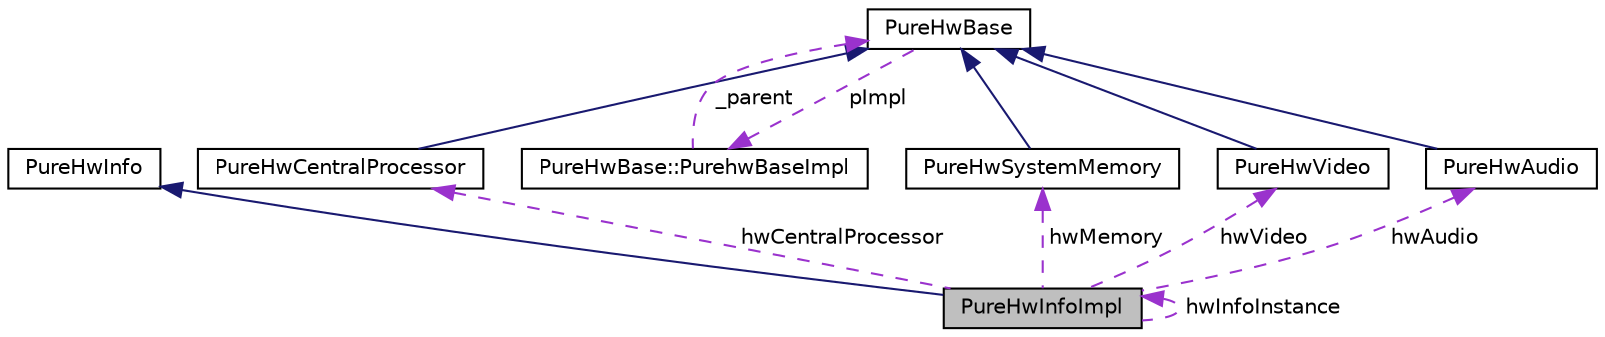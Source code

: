 digraph "PureHwInfoImpl"
{
 // LATEX_PDF_SIZE
  edge [fontname="Helvetica",fontsize="10",labelfontname="Helvetica",labelfontsize="10"];
  node [fontname="Helvetica",fontsize="10",shape=record];
  Node1 [label="PureHwInfoImpl",height=0.2,width=0.4,color="black", fillcolor="grey75", style="filled", fontcolor="black",tooltip=" "];
  Node2 -> Node1 [dir="back",color="midnightblue",fontsize="10",style="solid",fontname="Helvetica"];
  Node2 [label="PureHwInfo",height=0.2,width=0.4,color="black", fillcolor="white", style="filled",URL="$class_pure_hw_info.html",tooltip="Pure hardware information class."];
  Node1 -> Node1 [dir="back",color="darkorchid3",fontsize="10",style="dashed",label=" hwInfoInstance" ,fontname="Helvetica"];
  Node3 -> Node1 [dir="back",color="darkorchid3",fontsize="10",style="dashed",label=" hwCentralProcessor" ,fontname="Helvetica"];
  Node3 [label="PureHwCentralProcessor",height=0.2,width=0.4,color="black", fillcolor="white", style="filled",URL="$class_pure_hw_central_processor.html",tooltip="Pure central processor capabilities class."];
  Node4 -> Node3 [dir="back",color="midnightblue",fontsize="10",style="solid",fontname="Helvetica"];
  Node4 [label="PureHwBase",height=0.2,width=0.4,color="black", fillcolor="white", style="filled",URL="$class_pure_hw_base.html",tooltip="Base class for Pure hardware classes."];
  Node5 -> Node4 [dir="back",color="darkorchid3",fontsize="10",style="dashed",label=" pImpl" ,fontname="Helvetica"];
  Node5 [label="PureHwBase::PurehwBaseImpl",height=0.2,width=0.4,color="black", fillcolor="white", style="filled",URL="$class_pure_hw_base_1_1_purehw_base_impl.html",tooltip=" "];
  Node4 -> Node5 [dir="back",color="darkorchid3",fontsize="10",style="dashed",label=" _parent" ,fontname="Helvetica"];
  Node6 -> Node1 [dir="back",color="darkorchid3",fontsize="10",style="dashed",label=" hwMemory" ,fontname="Helvetica"];
  Node6 [label="PureHwSystemMemory",height=0.2,width=0.4,color="black", fillcolor="white", style="filled",URL="$class_pure_hw_system_memory.html",tooltip="Pure system memory info class."];
  Node4 -> Node6 [dir="back",color="midnightblue",fontsize="10",style="solid",fontname="Helvetica"];
  Node7 -> Node1 [dir="back",color="darkorchid3",fontsize="10",style="dashed",label=" hwVideo" ,fontname="Helvetica"];
  Node7 [label="PureHwVideo",height=0.2,width=0.4,color="black", fillcolor="white", style="filled",URL="$class_pure_hw_video.html",tooltip="Pure video capabilities class."];
  Node4 -> Node7 [dir="back",color="midnightblue",fontsize="10",style="solid",fontname="Helvetica"];
  Node8 -> Node1 [dir="back",color="darkorchid3",fontsize="10",style="dashed",label=" hwAudio" ,fontname="Helvetica"];
  Node8 [label="PureHwAudio",height=0.2,width=0.4,color="black", fillcolor="white", style="filled",URL="$class_pure_hw_audio.html",tooltip="Pure audio capabilities class."];
  Node4 -> Node8 [dir="back",color="midnightblue",fontsize="10",style="solid",fontname="Helvetica"];
}
